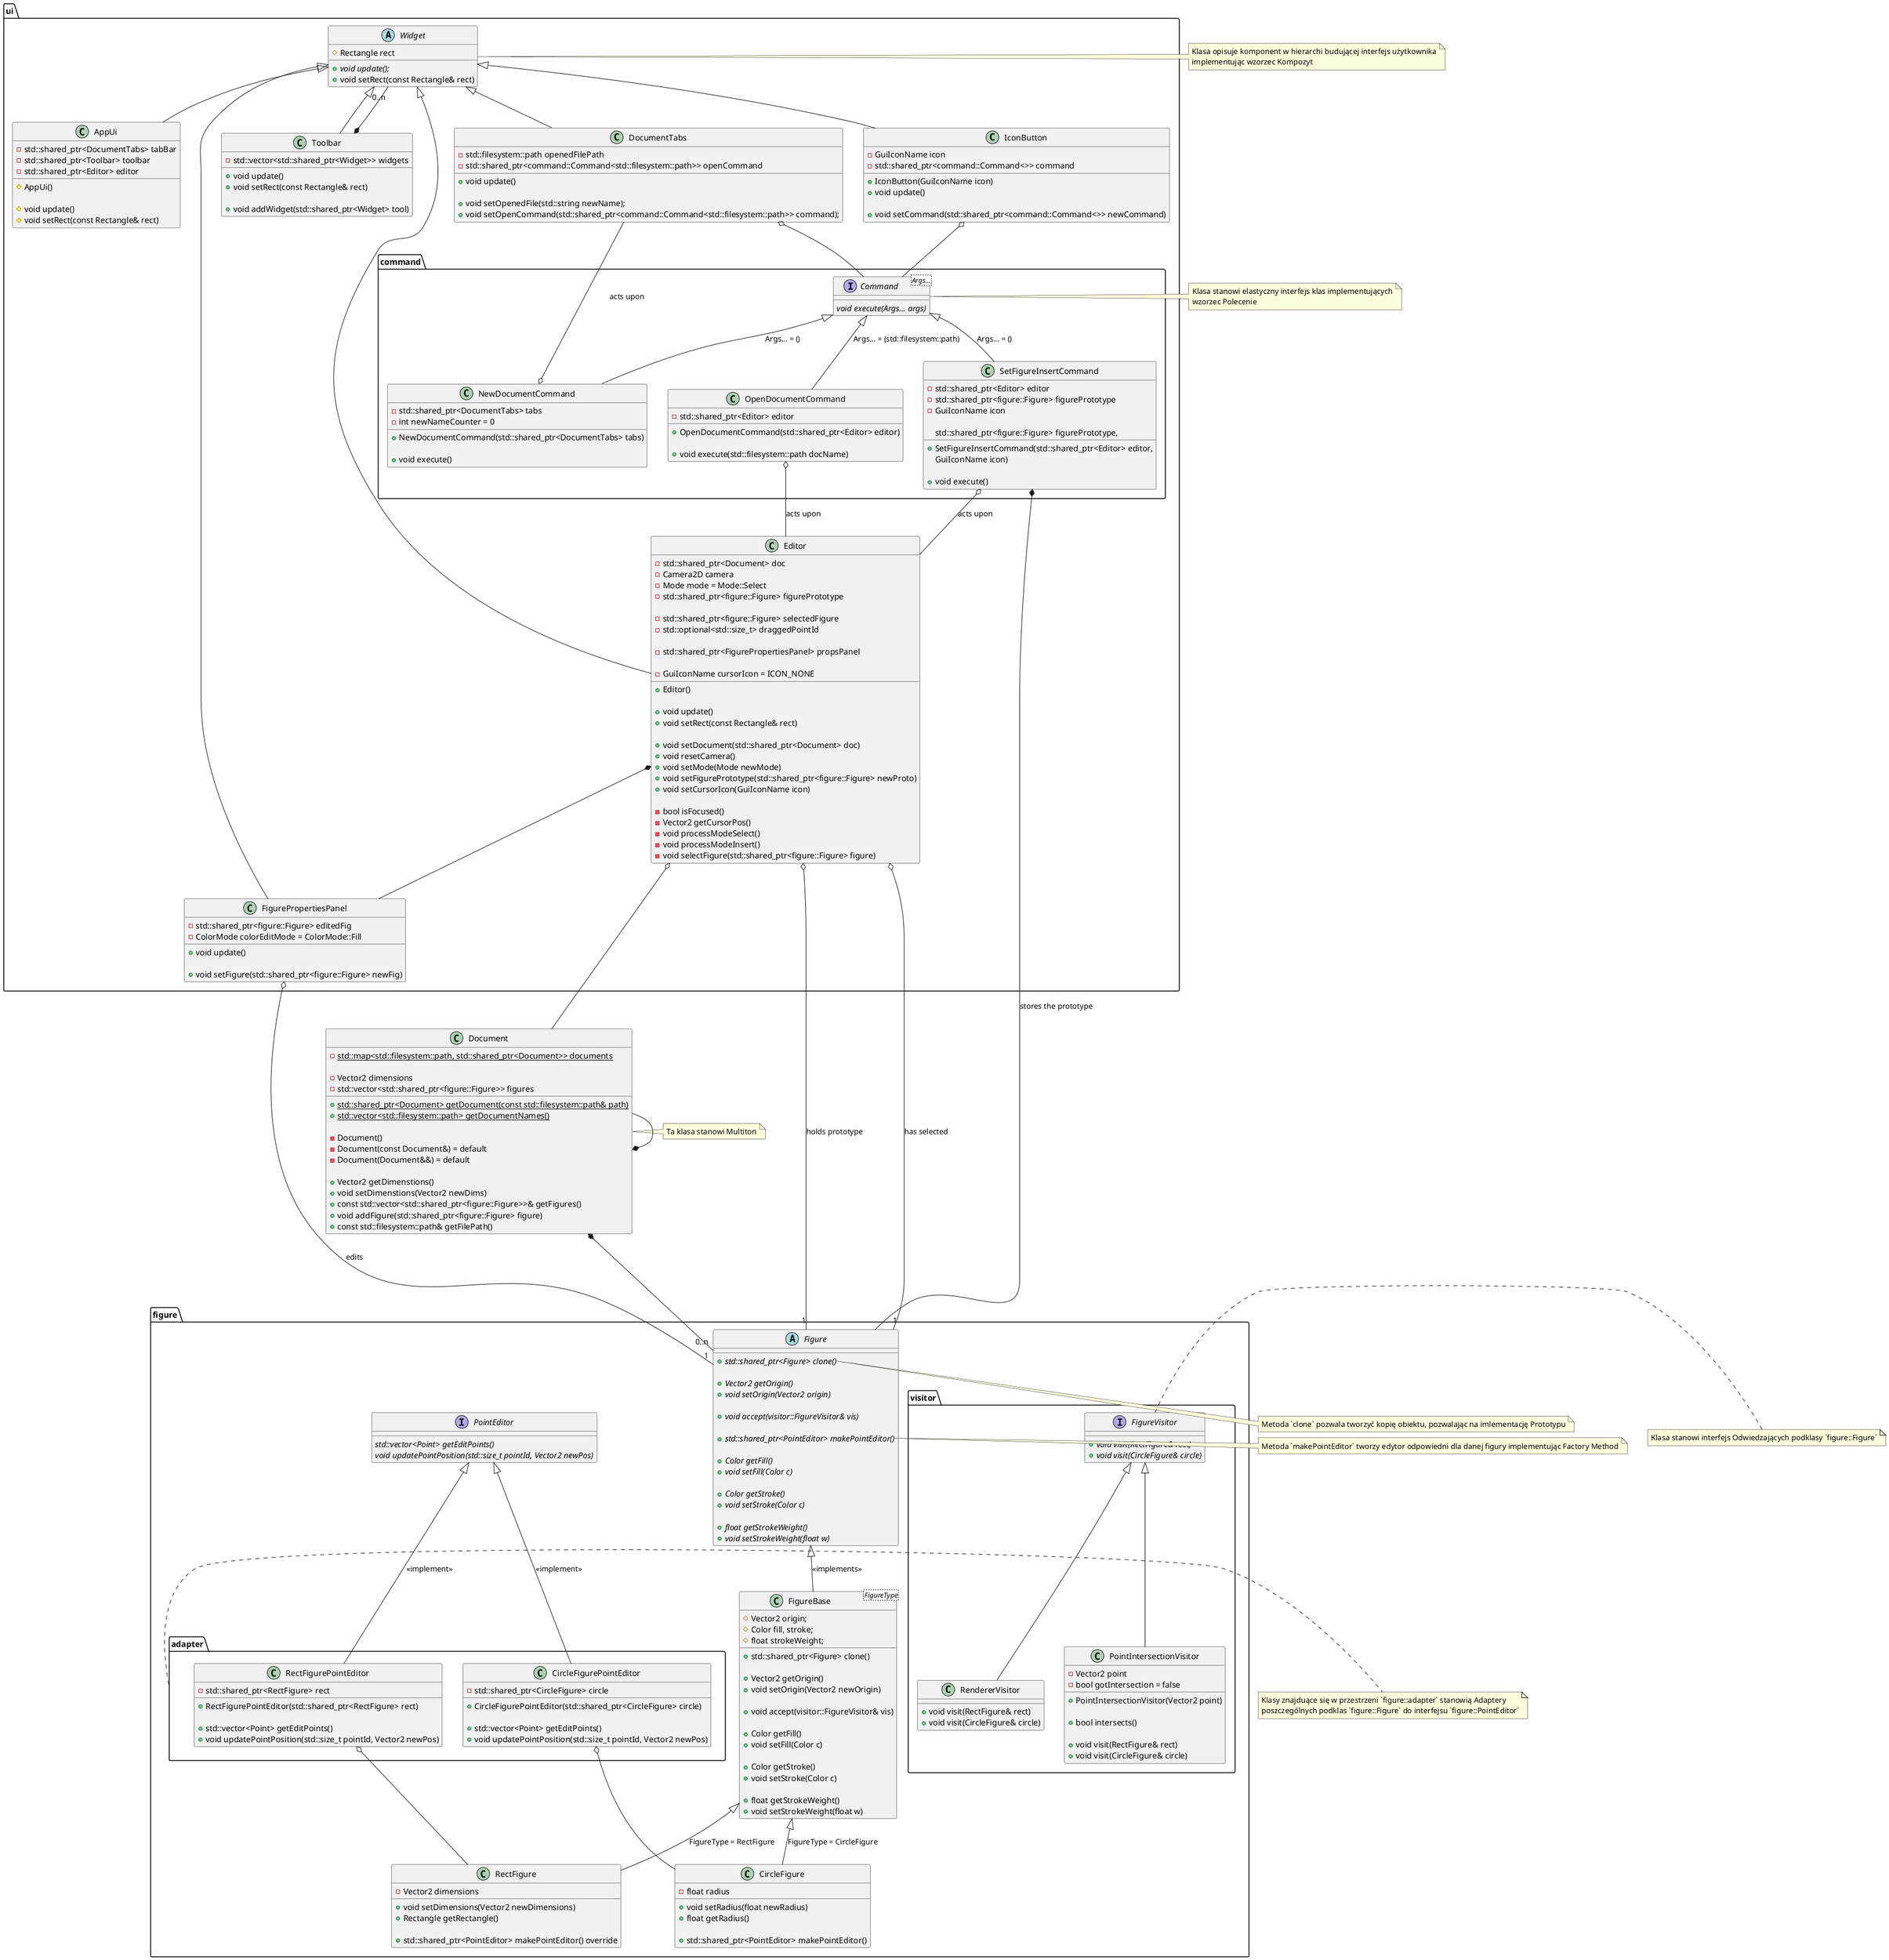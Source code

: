 @startuml

set separator ::

class Document {
  -{static} std::map<std::filesystem::path, std::shared_ptr<Document>> documents

  -Vector2 dimensions
  -std::vector<std::shared_ptr<figure::Figure>> figures

  +{static} std::shared_ptr<Document> getDocument(const std::filesystem::path& path)
  +{static} std::vector<std::filesystem::path> getDocumentNames()

  -Document()
  -Document(const Document&) = default
  -Document(Document&&) = default

  +Vector2 getDimenstions()
  +void setDimenstions(Vector2 newDims)
  +const std::vector<std::shared_ptr<figure::Figure>>& getFigures()
  +void addFigure(std::shared_ptr<figure::Figure> figure)
  +const std::filesystem::path& getFilePath()
}

Document -* Document
Document *--- "0..n" figure::Figure

note right of Document
  Ta klasa stanowi Multiton
end note

abstract figure::Figure {
  +{abstract} std::shared_ptr<Figure> clone()

  +{abstract} Vector2 getOrigin()
  +{abstract} void setOrigin(Vector2 origin)

  +{abstract} void accept(visitor::FigureVisitor& vis)

  +{abstract} std::shared_ptr<PointEditor> makePointEditor()

  +{abstract} Color getFill()
  +{abstract} void setFill(Color c)

  +{abstract} Color getStroke()
  +{abstract} void setStroke(Color c)

  +{abstract} float getStrokeWeight()
  +{abstract} void setStrokeWeight(float w)
}

note right of Figure::clone
  Metoda `clone` pozwala tworzyć kopię obiektu, pozwalając na imlementację Prototypu
end note

note right of Figure::makePointEditor
  Metoda `makePointEditor` tworzy edytor odpowiedni dla danej figury implementując Factory Method
end note

class figure::FigureBase<FigureType> {
  #Vector2 origin;
  #Color fill, stroke;
  #float strokeWeight;

  +std::shared_ptr<Figure> clone()

  +Vector2 getOrigin()
  +void setOrigin(Vector2 newOrigin)

  +void accept(visitor::FigureVisitor& vis)

  +Color getFill()
  +void setFill(Color c)

  +Color getStroke()
  +void setStroke(Color c)

  +float getStrokeWeight()
  +void setStrokeWeight(float w)
}

figure::Figure <|-- figure::FigureBase : <<implements>>

class figure::CircleFigure {
  -float radius

  +void setRadius(float newRadius)
  +float getRadius()

  +std::shared_ptr<PointEditor> makePointEditor()
}

figure::FigureBase <|-- figure::CircleFigure : FigureType = CircleFigure

class figure::RectFigure {
  -Vector2 dimensions

  +void setDimensions(Vector2 newDimensions)
  +Rectangle getRectangle()

  +std::shared_ptr<PointEditor> makePointEditor() override
}

figure::FigureBase <|-- figure::RectFigure : FigureType = RectFigure

interface figure::PointEditor {
  {abstract} std::vector<Point> getEditPoints()
  {abstract} void updatePointPosition(std::size_t pointId, Vector2 newPos)
}

class figure::adapter::RectFigurePointEditor {
  -std::shared_ptr<RectFigure> rect

  +RectFigurePointEditor(std::shared_ptr<RectFigure> rect)

  +std::vector<Point> getEditPoints()
  +void updatePointPosition(std::size_t pointId, Vector2 newPos)
}

figure::PointEditor <|-- figure::adapter::RectFigurePointEditor : <<implement>>
figure::adapter::RectFigurePointEditor o-- figure::RectFigure

class figure::adapter::CircleFigurePointEditor {
  -std::shared_ptr<CircleFigure> circle

  +CircleFigurePointEditor(std::shared_ptr<CircleFigure> circle)

  +std::vector<Point> getEditPoints()
  +void updatePointPosition(std::size_t pointId, Vector2 newPos)
}

note right of adapter
  Klasy znajduące się w przestrzeni `figure::adapter` stanowią Adaptery
  poszczególnych podklas `figure::Figure` do interfejsu `figure::PointEditor`
end note

figure::PointEditor <|-- figure::adapter::CircleFigurePointEditor : <<implement>>
figure::adapter::CircleFigurePointEditor o-- figure::CircleFigure

interface figure::visitor::FigureVisitor {
  +{abstract} void visit(RectFigure& rect)
  +{abstract} void visit(CircleFigure& circle)
}

note right of FigureVisitor
  Klasa stanowi interfejs Odwiedzających podklasy `figure::Figure`
end note

class figure::visitor::RendererVisitor {
  +void visit(RectFigure& rect)
  +void visit(CircleFigure& circle)
}

figure::visitor::FigureVisitor <|-- figure::visitor::RendererVisitor

class figure::visitor::PointIntersectionVisitor {
  -Vector2 point
  -bool gotIntersection = false

  +PointIntersectionVisitor(Vector2 point)

  +bool intersects()

  +void visit(RectFigure& rect)
  +void visit(CircleFigure& circle)
}

figure::visitor::FigureVisitor <|-- figure::visitor::PointIntersectionVisitor

abstract ui::Widget {
  #Rectangle rect

  +{abstract} void update();
  +void setRect(const Rectangle& rect)
}

note right of Widget
  Klasa opisuje komponent w hierarchi budującej interfejs użytkownika
  implementując wzorzec Kompozyt
end note

class ui::AppUi {
  -std::shared_ptr<DocumentTabs> tabBar
  -std::shared_ptr<Toolbar> toolbar
  -std::shared_ptr<Editor> editor

  #AppUi()

  #void update()
  #void setRect(const Rectangle& rect)
}

ui::Widget <|-- ui::AppUi

class ui::DocumentTabs {
  -std::filesystem::path openedFilePath
  -std::shared_ptr<command::Command<std::filesystem::path>> openCommand

  +void update()

  +void setOpenedFile(std::string newName);
  +void setOpenCommand(std::shared_ptr<command::Command<std::filesystem::path>> command);
}

ui::Widget <|-- ui::DocumentTabs
ui::DocumentTabs o-- ui::command::Command

class ui::Toolbar {
  -std::vector<std::shared_ptr<Widget>> widgets

  +void update()
  +void setRect(const Rectangle& rect)

  +void addWidget(std::shared_ptr<Widget> tool)
}

ui::Widget <|-- ui::Toolbar
ui::Toolbar *-- "0..n" ui::Widget

class ui::Editor {
  -std::shared_ptr<Document> doc
  -Camera2D camera
  -Mode mode = Mode::Select
  -std::shared_ptr<figure::Figure> figurePrototype

  -std::shared_ptr<figure::Figure> selectedFigure
  -std::optional<std::size_t> draggedPointId

  -std::shared_ptr<FigurePropertiesPanel> propsPanel

  -GuiIconName cursorIcon = ICON_NONE

  +Editor()

  +void update()
  +void setRect(const Rectangle& rect)

  +void setDocument(std::shared_ptr<Document> doc)
  +void resetCamera()
  +void setMode(Mode newMode)
  +void setFigurePrototype(std::shared_ptr<figure::Figure> newProto)
  +void setCursorIcon(GuiIconName icon)

  -bool isFocused()
  -Vector2 getCursorPos()
  -void processModeSelect()
  -void processModeInsert()
  -void selectFigure(std::shared_ptr<figure::Figure> figure)
}

ui::Widget <|-- ui::Editor
ui::Editor o--- Document
ui::Editor o--- "1" figure::Figure : holds prototype
ui::Editor o--- "1" figure::Figure : has selected
ui::Editor *-- ui::FigurePropertiesPanel

class ui::FigurePropertiesPanel {
  -std::shared_ptr<figure::Figure> editedFig
  -ColorMode colorEditMode = ColorMode::Fill

  +void update()

  +void setFigure(std::shared_ptr<figure::Figure> newFig)
}

ui::Widget <|-- ui::FigurePropertiesPanel
ui::FigurePropertiesPanel o--- "1" figure::Figure : edits

class ui::IconButton {
  -GuiIconName icon
  -std::shared_ptr<command::Command<>> command

  +IconButton(GuiIconName icon)
  +void update()

  +void setCommand(std::shared_ptr<command::Command<>> newCommand)
}

ui::Widget <|-- ui::IconButton
ui::IconButton o-- ui::command::Command

interface  ui::command::Command<Args...> {
  {abstract} void execute(Args... args)
}

note right of Command
  Klasa stanowi elastyczny interfejs klas implementujących
  wzorzec Polecenie
end note

class ui::command::NewDocumentCommand {
  -std::shared_ptr<DocumentTabs> tabs
  -int newNameCounter = 0

  +NewDocumentCommand(std::shared_ptr<DocumentTabs> tabs)

  +void execute()
}

ui::command::Command <|-- ui::command::NewDocumentCommand : Args... = ()
ui::command::NewDocumentCommand o-- ui::DocumentTabs : acts upon

class ui::command::OpenDocumentCommand {
  -std::shared_ptr<Editor> editor

  +OpenDocumentCommand(std::shared_ptr<Editor> editor)

  +void execute(std::filesystem::path docName)
}

ui::command::Command <|-- ui::command::OpenDocumentCommand : Args... = (std::filesystem::path)
ui::command::OpenDocumentCommand o-- ui::Editor : acts upon

class ui::command::SetFigureInsertCommand {
  -std::shared_ptr<Editor> editor
  -std::shared_ptr<figure::Figure> figurePrototype
  -GuiIconName icon

  +SetFigureInsertCommand(std::shared_ptr<Editor> editor,
                         std::shared_ptr<figure::Figure> figurePrototype,
                         GuiIconName icon)

  +void execute()
}

ui::command::Command <|-- ui::command::SetFigureInsertCommand : Args... = ()
ui::command::SetFigureInsertCommand o-- ui::Editor : acts upon
ui::command::SetFigureInsertCommand *--- figure::Figure : stores the prototype

@enduml
